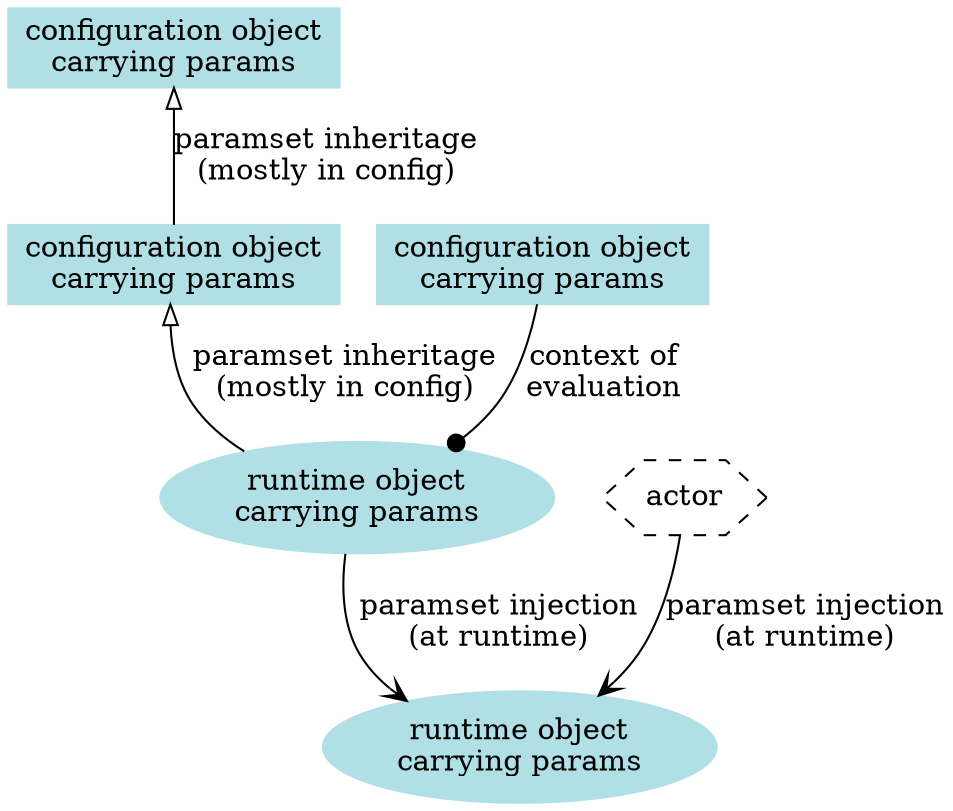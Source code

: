 graph g {

// configuration objects carrying params
node [shape=box,style=filled,color=powderblue,label="configuration object\ncarrying params"]
co1
co2
co3

// runtime objects carrying params
node [shape=ellipse,label="runtime object\ncarrying params"]
ru1
ru2

// actors
node [shape=hexagon,style=dashed,color="",label="actor"]
a1

// ParamSet inheritage (mostly in configuration)
edge [dir=back,arrowtail=onormal,label="paramset inheritage\n(mostly in config)"]
co1 -- co2 -- ru1

// parameter injection at runtime
edge [dir=forward,arrowhead=vee,label="paramset injection\n(at runtime)"]
a1 -- ru2
ru1 -- ru2

// context for parameters evaluation
edge [dir=forward,arrowhead=dot,label="context of\nevaluation"]
co3 -- ru1

}
